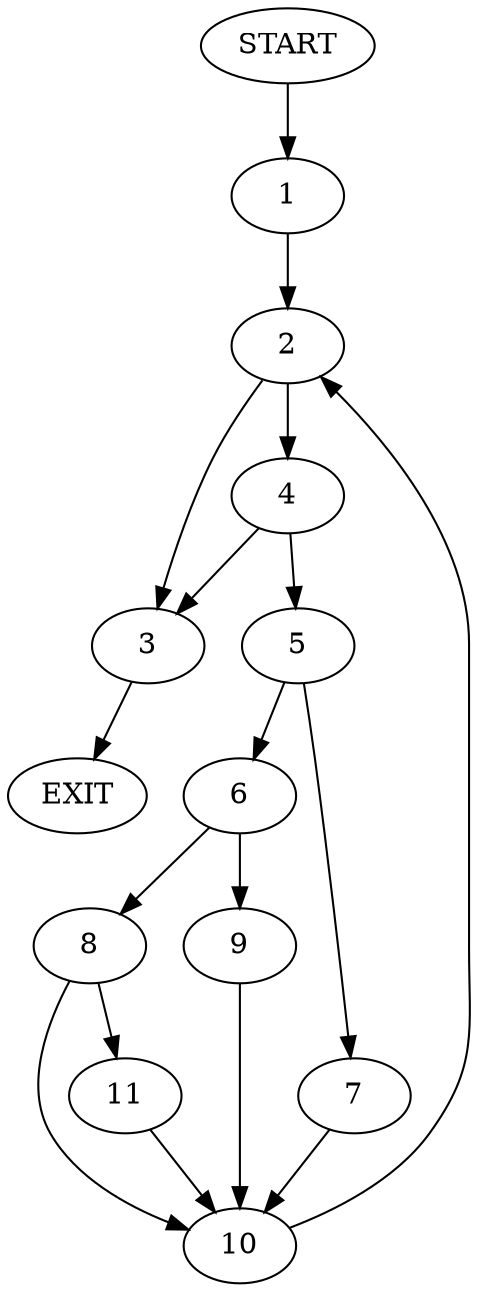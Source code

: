 digraph {
0 [label="START"];
1;
2;
3;
4;
5;
6;
7;
8;
9;
10;
11;
12 [label="EXIT"];
0 -> 1;
1 -> 2;
2 -> 3;
2 -> 4;
3 -> 12;
4 -> 5;
4 -> 3;
5 -> 6;
5 -> 7;
6 -> 8;
6 -> 9;
7 -> 10;
10 -> 2;
8 -> 10;
8 -> 11;
9 -> 10;
11 -> 10;
}